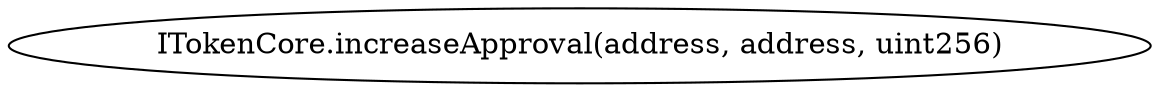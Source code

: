 digraph "" {
	graph [bb="0,0,463.43,36"];
	node [label="\N"];
	"ITokenCore.increaseApproval(address, address, uint256)"	 [height=0.5,
		pos="231.72,18",
		width=6.4366];
}
digraph "" {
	graph [bb="0,0,463.43,36"];
	node [label="\N"];
	"ITokenCore.increaseApproval(address, address, uint256)"	 [height=0.5,
		pos="231.72,18",
		width=6.4366];
}
digraph "" {
	graph [bb="0,0,463.43,36"];
	node [label="\N"];
	"ITokenCore.increaseApproval(address, address, uint256)"	 [height=0.5,
		pos="231.72,18",
		width=6.4366];
}
digraph "" {
	graph [bb="0,0,463.43,36"];
	node [label="\N"];
	"ITokenCore.increaseApproval(address, address, uint256)"	 [height=0.5,
		pos="231.72,18",
		width=6.4366];
}
digraph "" {
	graph [bb="0,0,463.43,36"];
	node [label="\N"];
	"ITokenCore.increaseApproval(address, address, uint256)"	 [height=0.5,
		pos="231.72,18",
		width=6.4366];
}
